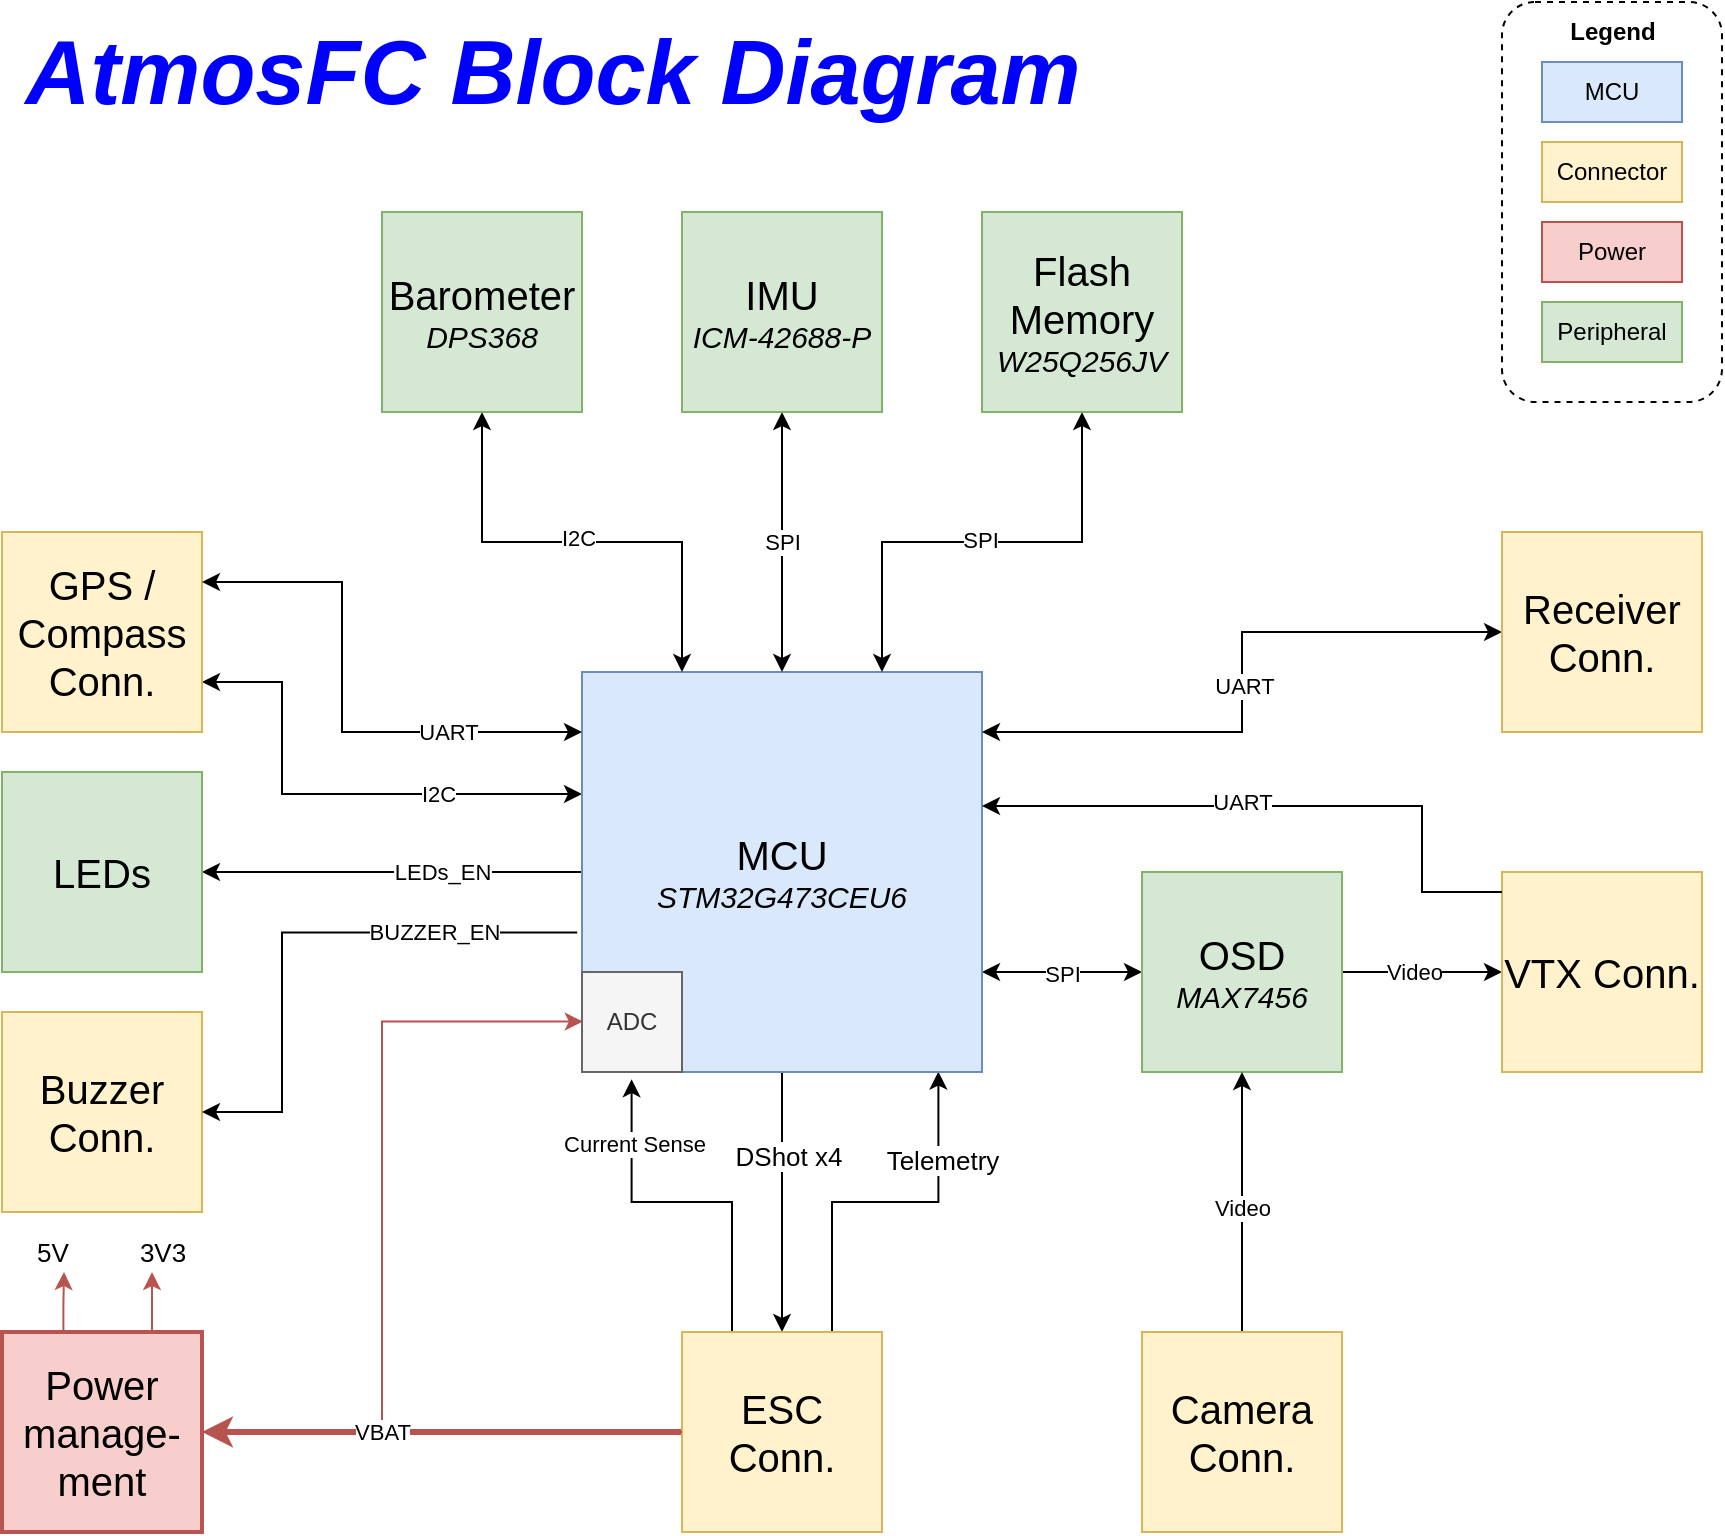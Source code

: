 <mxfile version="27.0.9" pages="2">
  <diagram name="System Architecture" id="T-4xvnE1F7jKyFxBwHRY">
    <mxGraphModel dx="1678" dy="999" grid="1" gridSize="10" guides="1" tooltips="1" connect="1" arrows="1" fold="1" page="1" pageScale="1" pageWidth="1169" pageHeight="827" math="0" shadow="0">
      <root>
        <mxCell id="0" />
        <mxCell id="1" parent="0" />
        <mxCell id="WBz08kgU_v6Riz8oa2ro-12" style="edgeStyle=orthogonalEdgeStyle;rounded=0;orthogonalLoop=1;jettySize=auto;html=1;exitX=0.5;exitY=1;exitDx=0;exitDy=0;strokeWidth=1;" parent="1" source="Flk1iuky6v-J9E6EH2QQ-2" target="LLrbm4X0Tq0A6eTQm_mo-2" edge="1">
          <mxGeometry relative="1" as="geometry" />
        </mxCell>
        <mxCell id="WBz08kgU_v6Riz8oa2ro-16" value="&lt;font style=&quot;font-size: 13px;&quot;&gt;DShot x4&lt;/font&gt;" style="edgeLabel;html=1;align=center;verticalAlign=middle;resizable=0;points=[];" parent="WBz08kgU_v6Riz8oa2ro-12" vertex="1" connectable="0">
          <mxGeometry x="-0.365" y="3" relative="1" as="geometry">
            <mxPoint as="offset" />
          </mxGeometry>
        </mxCell>
        <mxCell id="WBz08kgU_v6Riz8oa2ro-13" style="edgeStyle=orthogonalEdgeStyle;rounded=0;orthogonalLoop=1;jettySize=auto;html=1;exitX=0.891;exitY=0.999;exitDx=0;exitDy=0;entryX=0.75;entryY=0;entryDx=0;entryDy=0;exitPerimeter=0;startArrow=classic;startFill=1;endArrow=none;" parent="1" source="Flk1iuky6v-J9E6EH2QQ-2" target="LLrbm4X0Tq0A6eTQm_mo-2" edge="1">
          <mxGeometry relative="1" as="geometry" />
        </mxCell>
        <mxCell id="WBz08kgU_v6Riz8oa2ro-15" value="&lt;font style=&quot;font-size: 13px;&quot;&gt;Telemetry&lt;/font&gt;" style="edgeLabel;html=1;align=center;verticalAlign=middle;resizable=0;points=[];" parent="WBz08kgU_v6Riz8oa2ro-13" vertex="1" connectable="0">
          <mxGeometry x="-0.519" y="2" relative="1" as="geometry">
            <mxPoint as="offset" />
          </mxGeometry>
        </mxCell>
        <mxCell id="IaH7e4yAmuqDfIk1Kf4B-8" style="edgeStyle=orthogonalEdgeStyle;rounded=0;orthogonalLoop=1;jettySize=auto;html=1;exitX=1;exitY=0.75;exitDx=0;exitDy=0;entryX=0;entryY=0.5;entryDx=0;entryDy=0;startArrow=classic;startFill=1;" parent="1" source="Flk1iuky6v-J9E6EH2QQ-2" target="Flk1iuky6v-J9E6EH2QQ-6" edge="1">
          <mxGeometry relative="1" as="geometry" />
        </mxCell>
        <mxCell id="IaH7e4yAmuqDfIk1Kf4B-9" value="SPI" style="edgeLabel;html=1;align=center;verticalAlign=middle;resizable=0;points=[];" parent="IaH7e4yAmuqDfIk1Kf4B-8" vertex="1" connectable="0">
          <mxGeometry x="0.005" y="-1" relative="1" as="geometry">
            <mxPoint as="offset" />
          </mxGeometry>
        </mxCell>
        <mxCell id="IaH7e4yAmuqDfIk1Kf4B-19" style="edgeStyle=orthogonalEdgeStyle;rounded=0;orthogonalLoop=1;jettySize=auto;html=1;startArrow=classic;startFill=1;entryX=1;entryY=0.75;entryDx=0;entryDy=0;" parent="1" target="LLrbm4X0Tq0A6eTQm_mo-4" edge="1">
          <mxGeometry relative="1" as="geometry">
            <mxPoint x="510" y="421" as="sourcePoint" />
            <mxPoint x="320" y="430" as="targetPoint" />
            <Array as="points">
              <mxPoint x="510" y="421" />
              <mxPoint x="500" y="421" />
              <mxPoint x="360" y="420" />
              <mxPoint x="360" y="365" />
            </Array>
          </mxGeometry>
        </mxCell>
        <mxCell id="IaH7e4yAmuqDfIk1Kf4B-20" value="I2C" style="edgeLabel;html=1;align=center;verticalAlign=middle;resizable=0;points=[];" parent="IaH7e4yAmuqDfIk1Kf4B-19" vertex="1" connectable="0">
          <mxGeometry x="-0.01" relative="1" as="geometry">
            <mxPoint x="50" as="offset" />
          </mxGeometry>
        </mxCell>
        <mxCell id="psn1rOc2mNT7BeGBJEK_-5" style="edgeStyle=orthogonalEdgeStyle;rounded=0;orthogonalLoop=1;jettySize=auto;html=1;exitX=0;exitY=0.5;exitDx=0;exitDy=0;entryX=1;entryY=0.5;entryDx=0;entryDy=0;" parent="1" source="Flk1iuky6v-J9E6EH2QQ-2" target="psn1rOc2mNT7BeGBJEK_-4" edge="1">
          <mxGeometry relative="1" as="geometry" />
        </mxCell>
        <mxCell id="psn1rOc2mNT7BeGBJEK_-7" value="LEDs_EN" style="edgeLabel;html=1;align=center;verticalAlign=middle;resizable=0;points=[];" parent="psn1rOc2mNT7BeGBJEK_-5" vertex="1" connectable="0">
          <mxGeometry x="-0.261" y="2" relative="1" as="geometry">
            <mxPoint y="-2" as="offset" />
          </mxGeometry>
        </mxCell>
        <mxCell id="Flk1iuky6v-J9E6EH2QQ-2" value="&lt;font style=&quot;&quot;&gt;&lt;span style=&quot;font-size: 20px;&quot;&gt;MCU&lt;/span&gt;&lt;br&gt;&lt;font style=&quot;font-size: 15px;&quot;&gt;&lt;i&gt;STM32G473CEU6&lt;/i&gt;&lt;/font&gt;&lt;br&gt;&lt;/font&gt;" style="whiteSpace=wrap;html=1;aspect=fixed;fillColor=#DAE8FC;strokeColor=#6c8ebf;" parent="1" vertex="1">
          <mxGeometry x="510" y="360" width="200" height="200" as="geometry" />
        </mxCell>
        <mxCell id="IaH7e4yAmuqDfIk1Kf4B-1" style="edgeStyle=orthogonalEdgeStyle;rounded=0;orthogonalLoop=1;jettySize=auto;html=1;exitX=0.5;exitY=1;exitDx=0;exitDy=0;entryX=0.25;entryY=0;entryDx=0;entryDy=0;startArrow=classic;startFill=1;" parent="1" source="Flk1iuky6v-J9E6EH2QQ-3" target="Flk1iuky6v-J9E6EH2QQ-2" edge="1">
          <mxGeometry relative="1" as="geometry" />
        </mxCell>
        <mxCell id="IaH7e4yAmuqDfIk1Kf4B-4" value="I2C" style="edgeLabel;html=1;align=center;verticalAlign=middle;resizable=0;points=[];" parent="IaH7e4yAmuqDfIk1Kf4B-1" vertex="1" connectable="0">
          <mxGeometry x="-0.02" y="2" relative="1" as="geometry">
            <mxPoint as="offset" />
          </mxGeometry>
        </mxCell>
        <mxCell id="Flk1iuky6v-J9E6EH2QQ-3" value="&lt;font style=&quot;&quot;&gt;&lt;span style=&quot;font-size: 20px;&quot;&gt;Barometer&lt;/span&gt;&lt;br&gt;&lt;font style=&quot;font-size: 15px;&quot;&gt;&lt;i&gt;DPS368&lt;/i&gt;&lt;/font&gt;&lt;br&gt;&lt;/font&gt;" style="whiteSpace=wrap;html=1;aspect=fixed;fillColor=#D5E8D4;strokeColor=#82b366;" parent="1" vertex="1">
          <mxGeometry x="410" y="130" width="100" height="100" as="geometry" />
        </mxCell>
        <mxCell id="IaH7e4yAmuqDfIk1Kf4B-2" style="edgeStyle=orthogonalEdgeStyle;rounded=0;orthogonalLoop=1;jettySize=auto;html=1;exitX=0.5;exitY=1;exitDx=0;exitDy=0;startArrow=classic;startFill=1;" parent="1" source="Flk1iuky6v-J9E6EH2QQ-4" target="Flk1iuky6v-J9E6EH2QQ-2" edge="1">
          <mxGeometry relative="1" as="geometry" />
        </mxCell>
        <mxCell id="IaH7e4yAmuqDfIk1Kf4B-5" value="SPI" style="edgeLabel;html=1;align=center;verticalAlign=middle;resizable=0;points=[];" parent="IaH7e4yAmuqDfIk1Kf4B-2" vertex="1" connectable="0">
          <mxGeometry x="-0.008" relative="1" as="geometry">
            <mxPoint as="offset" />
          </mxGeometry>
        </mxCell>
        <mxCell id="Flk1iuky6v-J9E6EH2QQ-4" value="&lt;span style=&quot;font-size: 20px;&quot;&gt;IMU&lt;/span&gt;&lt;br&gt;&lt;span style=&quot;font-size: 15px;&quot;&gt;&lt;i&gt;ICM-42688-P&lt;/i&gt;&lt;/span&gt;" style="whiteSpace=wrap;html=1;aspect=fixed;fillColor=#d5e8d4;strokeColor=#82b366;" parent="1" vertex="1">
          <mxGeometry x="560" y="130" width="100" height="100" as="geometry" />
        </mxCell>
        <mxCell id="IaH7e4yAmuqDfIk1Kf4B-3" style="edgeStyle=orthogonalEdgeStyle;rounded=0;orthogonalLoop=1;jettySize=auto;html=1;exitX=0.5;exitY=1;exitDx=0;exitDy=0;entryX=0.75;entryY=0;entryDx=0;entryDy=0;startArrow=classic;startFill=1;" parent="1" source="Flk1iuky6v-J9E6EH2QQ-5" target="Flk1iuky6v-J9E6EH2QQ-2" edge="1">
          <mxGeometry relative="1" as="geometry" />
        </mxCell>
        <mxCell id="IaH7e4yAmuqDfIk1Kf4B-6" value="SPI" style="edgeLabel;html=1;align=center;verticalAlign=middle;resizable=0;points=[];" parent="IaH7e4yAmuqDfIk1Kf4B-3" vertex="1" connectable="0">
          <mxGeometry x="0.011" y="-1" relative="1" as="geometry">
            <mxPoint as="offset" />
          </mxGeometry>
        </mxCell>
        <mxCell id="Flk1iuky6v-J9E6EH2QQ-5" value="&lt;span style=&quot;font-size: 20px;&quot;&gt;Flash Memory&lt;/span&gt;&lt;br&gt;&lt;font style=&quot;font-size: 15px;&quot;&gt;&lt;i&gt;W25Q256JV&lt;/i&gt;&lt;/font&gt;" style="whiteSpace=wrap;html=1;aspect=fixed;fillColor=#d5e8d4;strokeColor=#82b366;" parent="1" vertex="1">
          <mxGeometry x="710" y="130" width="100" height="100" as="geometry" />
        </mxCell>
        <mxCell id="IaH7e4yAmuqDfIk1Kf4B-14" style="edgeStyle=orthogonalEdgeStyle;rounded=0;orthogonalLoop=1;jettySize=auto;html=1;exitX=1;exitY=0.5;exitDx=0;exitDy=0;" parent="1" source="Flk1iuky6v-J9E6EH2QQ-6" target="LLrbm4X0Tq0A6eTQm_mo-5" edge="1">
          <mxGeometry relative="1" as="geometry" />
        </mxCell>
        <mxCell id="IaH7e4yAmuqDfIk1Kf4B-15" value="Video" style="edgeLabel;html=1;align=center;verticalAlign=middle;resizable=0;points=[];" parent="IaH7e4yAmuqDfIk1Kf4B-14" vertex="1" connectable="0">
          <mxGeometry x="-0.095" relative="1" as="geometry">
            <mxPoint as="offset" />
          </mxGeometry>
        </mxCell>
        <mxCell id="Flk1iuky6v-J9E6EH2QQ-6" value="&lt;span style=&quot;font-size: 20px;&quot;&gt;OSD&lt;/span&gt;&lt;br&gt;&lt;font style=&quot;font-size: 15px;&quot;&gt;&lt;i&gt;MAX7456&lt;/i&gt;&lt;/font&gt;" style="whiteSpace=wrap;html=1;aspect=fixed;fillColor=#d5e8d4;strokeColor=#82b366;" parent="1" vertex="1">
          <mxGeometry x="790" y="460" width="100" height="100" as="geometry" />
        </mxCell>
        <mxCell id="yS9vXPnSlOo-kwUkTIh5-1" value="&lt;font color=&quot;#0000ff&quot;&gt;&lt;span style=&quot;font-size: 45px;&quot;&gt;&lt;b&gt;&lt;i&gt;AtmosFC Block Diagram&lt;/i&gt;&lt;/b&gt;&lt;/span&gt;&lt;/font&gt;" style="text;html=1;align=center;verticalAlign=middle;resizable=0;points=[];autosize=1;strokeColor=none;fillColor=none;fontSize=12;fontFamily=Helvetica;fontColor=default;" parent="1" vertex="1">
          <mxGeometry x="220" y="25" width="550" height="70" as="geometry" />
        </mxCell>
        <mxCell id="IaH7e4yAmuqDfIk1Kf4B-10" style="edgeStyle=orthogonalEdgeStyle;rounded=0;orthogonalLoop=1;jettySize=auto;html=1;exitX=0.5;exitY=0;exitDx=0;exitDy=0;entryX=0.5;entryY=1;entryDx=0;entryDy=0;" parent="1" source="LLrbm4X0Tq0A6eTQm_mo-1" target="Flk1iuky6v-J9E6EH2QQ-6" edge="1">
          <mxGeometry relative="1" as="geometry" />
        </mxCell>
        <mxCell id="IaH7e4yAmuqDfIk1Kf4B-11" value="Video" style="edgeLabel;html=1;align=center;verticalAlign=middle;resizable=0;points=[];" parent="IaH7e4yAmuqDfIk1Kf4B-10" vertex="1" connectable="0">
          <mxGeometry x="-0.043" relative="1" as="geometry">
            <mxPoint as="offset" />
          </mxGeometry>
        </mxCell>
        <mxCell id="LLrbm4X0Tq0A6eTQm_mo-1" value="&lt;font style=&quot;font-size: 20px;&quot;&gt;Camera Conn.&lt;/font&gt;" style="rounded=0;whiteSpace=wrap;html=1;fillColor=#fff2cc;strokeColor=#d6b656;" parent="1" vertex="1">
          <mxGeometry x="790" y="690" width="100" height="100" as="geometry" />
        </mxCell>
        <mxCell id="WBz08kgU_v6Riz8oa2ro-2" style="edgeStyle=orthogonalEdgeStyle;rounded=0;orthogonalLoop=1;jettySize=auto;html=1;exitX=0;exitY=0.5;exitDx=0;exitDy=0;entryX=1;entryY=0.5;entryDx=0;entryDy=0;strokeWidth=3;fillColor=#f8cecc;strokeColor=#B85450;" parent="1" source="LLrbm4X0Tq0A6eTQm_mo-2" target="IOapHbo0d77XYU_RAPyO-1" edge="1">
          <mxGeometry relative="1" as="geometry" />
        </mxCell>
        <mxCell id="WBz08kgU_v6Riz8oa2ro-14" style="edgeStyle=orthogonalEdgeStyle;rounded=0;orthogonalLoop=1;jettySize=auto;html=1;exitX=0.25;exitY=0;exitDx=0;exitDy=0;entryX=0.124;entryY=1.018;entryDx=0;entryDy=0;entryPerimeter=0;" parent="1" source="LLrbm4X0Tq0A6eTQm_mo-2" target="Flk1iuky6v-J9E6EH2QQ-2" edge="1">
          <mxGeometry relative="1" as="geometry" />
        </mxCell>
        <mxCell id="WBz08kgU_v6Riz8oa2ro-18" value="Current Sense" style="edgeLabel;html=1;align=center;verticalAlign=middle;resizable=0;points=[];" parent="WBz08kgU_v6Riz8oa2ro-14" vertex="1" connectable="0">
          <mxGeometry x="0.637" y="-1" relative="1" as="geometry">
            <mxPoint as="offset" />
          </mxGeometry>
        </mxCell>
        <mxCell id="LLrbm4X0Tq0A6eTQm_mo-2" value="&lt;font style=&quot;font-size: 20px;&quot;&gt;ESC Conn.&lt;/font&gt;" style="rounded=0;whiteSpace=wrap;html=1;fillColor=#fff2cc;strokeColor=#d6b656;" parent="1" vertex="1">
          <mxGeometry x="560" y="690" width="100" height="100" as="geometry" />
        </mxCell>
        <mxCell id="IaH7e4yAmuqDfIk1Kf4B-7" style="edgeStyle=orthogonalEdgeStyle;rounded=0;orthogonalLoop=1;jettySize=auto;html=1;exitX=0;exitY=0.5;exitDx=0;exitDy=0;startArrow=classic;startFill=1;" parent="1" source="LLrbm4X0Tq0A6eTQm_mo-3" edge="1">
          <mxGeometry relative="1" as="geometry">
            <Array as="points">
              <mxPoint x="840" y="340" />
              <mxPoint x="840" y="390" />
            </Array>
            <mxPoint x="710" y="390" as="targetPoint" />
          </mxGeometry>
        </mxCell>
        <mxCell id="IaH7e4yAmuqDfIk1Kf4B-16" value="UART" style="edgeLabel;html=1;align=center;verticalAlign=middle;resizable=0;points=[];" parent="IaH7e4yAmuqDfIk1Kf4B-7" vertex="1" connectable="0">
          <mxGeometry x="0.009" y="1" relative="1" as="geometry">
            <mxPoint as="offset" />
          </mxGeometry>
        </mxCell>
        <mxCell id="LLrbm4X0Tq0A6eTQm_mo-3" value="&lt;span style=&quot;font-size: 20px;&quot;&gt;Receiver Conn.&lt;/span&gt;" style="rounded=0;whiteSpace=wrap;html=1;fillColor=#fff2cc;strokeColor=#d6b656;" parent="1" vertex="1">
          <mxGeometry x="970" y="290" width="100" height="100" as="geometry" />
        </mxCell>
        <mxCell id="LLrbm4X0Tq0A6eTQm_mo-4" value="&lt;span style=&quot;font-size: 20px;&quot;&gt;GPS / Compass Conn.&lt;/span&gt;" style="rounded=0;whiteSpace=wrap;html=1;fillColor=#FFF2CC;strokeColor=#d6b656;" parent="1" vertex="1">
          <mxGeometry x="220" y="290" width="100" height="100" as="geometry" />
        </mxCell>
        <mxCell id="LLrbm4X0Tq0A6eTQm_mo-5" value="&lt;font style=&quot;font-size: 20px;&quot;&gt;VTX Conn.&lt;/font&gt;" style="rounded=0;whiteSpace=wrap;html=1;fillColor=#fff2cc;strokeColor=#d6b656;" parent="1" vertex="1">
          <mxGeometry x="970" y="460" width="100" height="100" as="geometry" />
        </mxCell>
        <mxCell id="WBz08kgU_v6Riz8oa2ro-4" style="edgeStyle=orthogonalEdgeStyle;rounded=0;orthogonalLoop=1;jettySize=auto;html=1;exitX=0.307;exitY=-0.003;exitDx=0;exitDy=0;exitPerimeter=0;fillColor=#f8cecc;strokeColor=#b85450;" parent="1" source="IOapHbo0d77XYU_RAPyO-1" edge="1">
          <mxGeometry relative="1" as="geometry">
            <mxPoint x="251" y="660" as="targetPoint" />
            <mxPoint x="250" y="700" as="sourcePoint" />
            <Array as="points">
              <mxPoint x="251" y="676" />
            </Array>
          </mxGeometry>
        </mxCell>
        <mxCell id="WBz08kgU_v6Riz8oa2ro-5" value="&lt;font style=&quot;font-size: 13px;&quot;&gt;5V&lt;/font&gt;" style="edgeLabel;html=1;align=center;verticalAlign=middle;resizable=0;points=[];" parent="WBz08kgU_v6Riz8oa2ro-4" vertex="1" connectable="0">
          <mxGeometry x="1" relative="1" as="geometry">
            <mxPoint x="-6" y="-10" as="offset" />
          </mxGeometry>
        </mxCell>
        <mxCell id="WBz08kgU_v6Riz8oa2ro-8" style="edgeStyle=orthogonalEdgeStyle;rounded=0;orthogonalLoop=1;jettySize=auto;html=1;exitX=0.75;exitY=0;exitDx=0;exitDy=0;fillColor=#f8cecc;strokeColor=#b85450;" parent="1" source="IOapHbo0d77XYU_RAPyO-1" edge="1">
          <mxGeometry relative="1" as="geometry">
            <mxPoint x="295" y="660" as="targetPoint" />
            <mxPoint x="290" y="780" as="sourcePoint" />
          </mxGeometry>
        </mxCell>
        <mxCell id="WBz08kgU_v6Riz8oa2ro-9" value="&lt;font style=&quot;font-size: 13px;&quot;&gt;3V3&lt;/font&gt;" style="edgeLabel;html=1;align=center;verticalAlign=middle;resizable=0;points=[];" parent="WBz08kgU_v6Riz8oa2ro-8" vertex="1" connectable="0">
          <mxGeometry x="1" y="2" relative="1" as="geometry">
            <mxPoint x="7" y="-10" as="offset" />
          </mxGeometry>
        </mxCell>
        <mxCell id="IOapHbo0d77XYU_RAPyO-1" value="&lt;span style=&quot;font-size: 20px;&quot;&gt;Power manage-&lt;br&gt;ment&lt;/span&gt;" style="whiteSpace=wrap;html=1;aspect=fixed;fillColor=#F8CECC;strokeColor=#b85450;strokeWidth=2;" parent="1" vertex="1">
          <mxGeometry x="220" y="690" width="100" height="100" as="geometry" />
        </mxCell>
        <mxCell id="WBz08kgU_v6Riz8oa2ro-22" style="edgeStyle=orthogonalEdgeStyle;rounded=0;orthogonalLoop=1;jettySize=auto;html=1;exitX=0;exitY=0.5;exitDx=0;exitDy=0;entryX=0.002;entryY=0.874;entryDx=0;entryDy=0;entryPerimeter=0;fillColor=#f8cecc;strokeColor=#b85450;" parent="1" source="LLrbm4X0Tq0A6eTQm_mo-2" target="Flk1iuky6v-J9E6EH2QQ-2" edge="1">
          <mxGeometry relative="1" as="geometry">
            <Array as="points">
              <mxPoint x="410" y="740" />
              <mxPoint x="410" y="535" />
            </Array>
          </mxGeometry>
        </mxCell>
        <mxCell id="WBz08kgU_v6Riz8oa2ro-23" value="VBAT" style="edgeLabel;html=1;align=center;verticalAlign=middle;resizable=0;points=[];" parent="WBz08kgU_v6Riz8oa2ro-22" vertex="1" connectable="0">
          <mxGeometry x="-0.339" relative="1" as="geometry">
            <mxPoint as="offset" />
          </mxGeometry>
        </mxCell>
        <mxCell id="WBz08kgU_v6Riz8oa2ro-24" value="ADC" style="rounded=0;whiteSpace=wrap;html=1;fillColor=#f5f5f5;strokeColor=#666666;fontColor=#333333;" parent="1" vertex="1">
          <mxGeometry x="510" y="510" width="50" height="50" as="geometry" />
        </mxCell>
        <mxCell id="IaH7e4yAmuqDfIk1Kf4B-12" style="edgeStyle=orthogonalEdgeStyle;rounded=0;orthogonalLoop=1;jettySize=auto;html=1;exitX=0;exitY=0.25;exitDx=0;exitDy=0;" parent="1" edge="1">
          <mxGeometry relative="1" as="geometry">
            <mxPoint x="710" y="427" as="targetPoint" />
            <Array as="points">
              <mxPoint x="930" y="470" />
              <mxPoint x="930" y="427" />
            </Array>
            <mxPoint x="970" y="470" as="sourcePoint" />
          </mxGeometry>
        </mxCell>
        <mxCell id="IaH7e4yAmuqDfIk1Kf4B-13" value="UART" style="edgeLabel;html=1;align=center;verticalAlign=middle;resizable=0;points=[];" parent="IaH7e4yAmuqDfIk1Kf4B-12" vertex="1" connectable="0">
          <mxGeometry x="0.228" relative="1" as="geometry">
            <mxPoint x="13" y="-2" as="offset" />
          </mxGeometry>
        </mxCell>
        <mxCell id="psn1rOc2mNT7BeGBJEK_-1" style="edgeStyle=orthogonalEdgeStyle;rounded=0;orthogonalLoop=1;jettySize=auto;html=1;startArrow=classic;startFill=1;exitX=1;exitY=0.25;exitDx=0;exitDy=0;" parent="1" source="LLrbm4X0Tq0A6eTQm_mo-4" edge="1">
          <mxGeometry relative="1" as="geometry">
            <mxPoint x="320" y="410" as="sourcePoint" />
            <mxPoint x="510" y="390" as="targetPoint" />
            <Array as="points">
              <mxPoint x="390" y="315" />
              <mxPoint x="390" y="390" />
            </Array>
          </mxGeometry>
        </mxCell>
        <mxCell id="psn1rOc2mNT7BeGBJEK_-6" value="UART" style="edgeLabel;html=1;align=center;verticalAlign=middle;resizable=0;points=[];" parent="psn1rOc2mNT7BeGBJEK_-1" vertex="1" connectable="0">
          <mxGeometry x="0.491" relative="1" as="geometry">
            <mxPoint as="offset" />
          </mxGeometry>
        </mxCell>
        <mxCell id="psn1rOc2mNT7BeGBJEK_-4" value="&lt;div&gt;&lt;span style=&quot;font-size: 20px; background-color: transparent; color: light-dark(rgb(0, 0, 0), rgb(255, 255, 255));&quot;&gt;LEDs&lt;/span&gt;&lt;/div&gt;" style="rounded=0;whiteSpace=wrap;html=1;fillColor=#d5e8d4;strokeColor=#82b366;" parent="1" vertex="1">
          <mxGeometry x="220" y="410" width="100" height="100" as="geometry" />
        </mxCell>
        <mxCell id="psn1rOc2mNT7BeGBJEK_-8" value="&lt;span style=&quot;font-size: 20px;&quot;&gt;Buzzer Conn.&lt;/span&gt;" style="rounded=0;whiteSpace=wrap;html=1;fillColor=#fff2cc;strokeColor=#d6b656;" parent="1" vertex="1">
          <mxGeometry x="220" y="530" width="100" height="100" as="geometry" />
        </mxCell>
        <mxCell id="psn1rOc2mNT7BeGBJEK_-9" style="edgeStyle=orthogonalEdgeStyle;rounded=0;orthogonalLoop=1;jettySize=auto;html=1;exitX=1;exitY=0.5;exitDx=0;exitDy=0;entryX=-0.012;entryY=0.651;entryDx=0;entryDy=0;entryPerimeter=0;endArrow=none;startFill=1;startArrow=classic;" parent="1" source="psn1rOc2mNT7BeGBJEK_-8" target="Flk1iuky6v-J9E6EH2QQ-2" edge="1">
          <mxGeometry relative="1" as="geometry">
            <mxPoint x="500" y="490" as="targetPoint" />
            <Array as="points">
              <mxPoint x="360" y="580" />
              <mxPoint x="360" y="490" />
            </Array>
          </mxGeometry>
        </mxCell>
        <mxCell id="psn1rOc2mNT7BeGBJEK_-10" value="BUZZER_EN" style="edgeLabel;html=1;align=center;verticalAlign=middle;resizable=0;points=[];" parent="psn1rOc2mNT7BeGBJEK_-9" vertex="1" connectable="0">
          <mxGeometry x="0.484" relative="1" as="geometry">
            <mxPoint as="offset" />
          </mxGeometry>
        </mxCell>
        <mxCell id="psn1rOc2mNT7BeGBJEK_-15" value="Connector" style="rounded=0;whiteSpace=wrap;html=1;fillColor=#fff2cc;strokeColor=#d6b656;" parent="1" vertex="1">
          <mxGeometry x="990" y="95" width="70" height="30" as="geometry" />
        </mxCell>
        <mxCell id="psn1rOc2mNT7BeGBJEK_-16" value="MCU" style="rounded=0;whiteSpace=wrap;html=1;fillColor=#dae8fc;strokeColor=#6c8ebf;" parent="1" vertex="1">
          <mxGeometry x="990" y="55" width="70" height="30" as="geometry" />
        </mxCell>
        <mxCell id="psn1rOc2mNT7BeGBJEK_-17" value="Power" style="rounded=0;whiteSpace=wrap;html=1;fillColor=#f8cecc;strokeColor=#b85450;" parent="1" vertex="1">
          <mxGeometry x="990" y="135" width="70" height="30" as="geometry" />
        </mxCell>
        <mxCell id="psn1rOc2mNT7BeGBJEK_-18" value="Peripheral" style="rounded=0;whiteSpace=wrap;html=1;fillColor=#d5e8d4;strokeColor=#82b366;" parent="1" vertex="1">
          <mxGeometry x="990" y="175" width="70" height="30" as="geometry" />
        </mxCell>
        <mxCell id="psn1rOc2mNT7BeGBJEK_-19" value="Legend" style="text;html=1;align=center;verticalAlign=middle;resizable=0;points=[];autosize=1;strokeColor=none;fillColor=none;fontStyle=1" parent="1" vertex="1">
          <mxGeometry x="995" y="25" width="60" height="30" as="geometry" />
        </mxCell>
        <mxCell id="psn1rOc2mNT7BeGBJEK_-20" value="" style="rounded=1;whiteSpace=wrap;html=1;fillColor=none;dashed=1;" parent="1" vertex="1">
          <mxGeometry x="970" y="25" width="110" height="200" as="geometry" />
        </mxCell>
      </root>
    </mxGraphModel>
  </diagram>
  <diagram id="JUMKgHBG7m0dlezyIQu5" name="Power Management">
    <mxGraphModel dx="1434" dy="844" grid="1" gridSize="10" guides="1" tooltips="1" connect="1" arrows="1" fold="1" page="1" pageScale="1" pageWidth="1169" pageHeight="827" math="0" shadow="0">
      <root>
        <mxCell id="0" />
        <mxCell id="1" parent="0" />
        <mxCell id="nvcW3pFvRLP5BbKze_zy-1" style="edgeStyle=orthogonalEdgeStyle;shape=connector;rounded=0;orthogonalLoop=1;jettySize=auto;html=1;exitX=0;exitY=0.5;exitDx=0;exitDy=0;labelBackgroundColor=default;strokeColor=#D6B656;strokeWidth=2;align=center;verticalAlign=middle;fontFamily=Helvetica;fontSize=12;fontColor=default;endArrow=none;endFill=0;fillColor=#ffe6cc;startArrow=classic;startFill=1;" parent="1" source="nvcW3pFvRLP5BbKze_zy-4" edge="1">
          <mxGeometry relative="1" as="geometry">
            <mxPoint x="196" y="355" as="targetPoint" />
          </mxGeometry>
        </mxCell>
        <mxCell id="nvcW3pFvRLP5BbKze_zy-2" value="VBAT&amp;nbsp;" style="edgeLabel;html=1;align=center;verticalAlign=middle;resizable=0;points=[];fontSize=12;fontFamily=Helvetica;fontColor=default;" parent="nvcW3pFvRLP5BbKze_zy-1" vertex="1" connectable="0">
          <mxGeometry x="1" y="-5" relative="1" as="geometry">
            <mxPoint x="-20" y="5" as="offset" />
          </mxGeometry>
        </mxCell>
        <mxCell id="zmFfNmm0Jbaptz-_2qEx-4" style="edgeStyle=orthogonalEdgeStyle;rounded=0;orthogonalLoop=1;jettySize=auto;html=1;exitX=1;exitY=0.5;exitDx=0;exitDy=0;entryX=0;entryY=0.5;entryDx=0;entryDy=0;fillColor=#fff2cc;strokeColor=#d6b656;strokeWidth=2;" parent="1" source="nvcW3pFvRLP5BbKze_zy-4" target="faj6tQVSSwSCyl4IPjHh-1" edge="1">
          <mxGeometry relative="1" as="geometry" />
        </mxCell>
        <mxCell id="zmFfNmm0Jbaptz-_2qEx-5" style="edgeStyle=orthogonalEdgeStyle;rounded=0;orthogonalLoop=1;jettySize=auto;html=1;exitX=1;exitY=0.5;exitDx=0;exitDy=0;entryX=0;entryY=0.5;entryDx=0;entryDy=0;fillColor=#fff2cc;strokeColor=#d6b656;strokeWidth=2;" parent="1" source="nvcW3pFvRLP5BbKze_zy-4" target="nvcW3pFvRLP5BbKze_zy-21" edge="1">
          <mxGeometry relative="1" as="geometry">
            <Array as="points">
              <mxPoint x="396" y="355" />
              <mxPoint x="396" y="210" />
            </Array>
          </mxGeometry>
        </mxCell>
        <mxCell id="nvcW3pFvRLP5BbKze_zy-4" value="&lt;font style=&quot;font-size: 20px;&quot;&gt;5V DC/DC&lt;br&gt;&lt;/font&gt;&lt;i&gt;MAX25232&lt;/i&gt;" style="whiteSpace=wrap;html=1;aspect=fixed;fillColor=#ffe6cc;strokeColor=#d79b00;strokeWidth=2;" parent="1" vertex="1">
          <mxGeometry x="236" y="305" width="100" height="100" as="geometry" />
        </mxCell>
        <mxCell id="PysFBcfPGuuBgqJwLegd-14" style="edgeStyle=orthogonalEdgeStyle;shape=connector;rounded=0;orthogonalLoop=1;jettySize=auto;html=1;exitX=1;exitY=0.5;exitDx=0;exitDy=0;entryX=0;entryY=0.5;entryDx=0;entryDy=0;labelBackgroundColor=default;strokeColor=#d6b656;strokeWidth=2;align=center;verticalAlign=middle;fontFamily=Helvetica;fontSize=12;fontColor=default;endArrow=classic;endFill=1;fillColor=#fff2cc;" parent="1" edge="1">
          <mxGeometry relative="1" as="geometry">
            <Array as="points">
              <mxPoint x="706" y="622" />
              <mxPoint x="706" y="490" />
            </Array>
            <mxPoint x="656" y="622" as="sourcePoint" />
            <mxPoint x="876" y="490" as="targetPoint" />
          </mxGeometry>
        </mxCell>
        <mxCell id="zmFfNmm0Jbaptz-_2qEx-2" style="edgeStyle=orthogonalEdgeStyle;rounded=0;orthogonalLoop=1;jettySize=auto;html=1;exitX=1;exitY=0.5;exitDx=0;exitDy=0;entryX=0;entryY=0.5;entryDx=0;entryDy=0;fillColor=#fff2cc;strokeColor=#d6b656;strokeWidth=2;" parent="1" source="nvcW3pFvRLP5BbKze_zy-8" edge="1">
          <mxGeometry relative="1" as="geometry">
            <mxPoint x="881" y="747.0" as="targetPoint" />
            <Array as="points">
              <mxPoint x="706" y="622" />
              <mxPoint x="706" y="747" />
            </Array>
          </mxGeometry>
        </mxCell>
        <mxCell id="zmFfNmm0Jbaptz-_2qEx-7" value="3V3" style="edgeLabel;html=1;align=center;verticalAlign=middle;resizable=0;points=[];" parent="zmFfNmm0Jbaptz-_2qEx-2" vertex="1" connectable="0">
          <mxGeometry x="-0.859" y="-1" relative="1" as="geometry">
            <mxPoint as="offset" />
          </mxGeometry>
        </mxCell>
        <mxCell id="5LD-FtAemJe1Fh565YWJ-3" style="edgeStyle=orthogonalEdgeStyle;rounded=0;orthogonalLoop=1;jettySize=auto;html=1;exitX=1;exitY=0.5;exitDx=0;exitDy=0;entryX=0;entryY=0.5;entryDx=0;entryDy=0;strokeWidth=2;fillColor=#fff2cc;strokeColor=#d6b656;" edge="1" parent="1" source="nvcW3pFvRLP5BbKze_zy-8" target="nvcW3pFvRLP5BbKze_zy-19">
          <mxGeometry relative="1" as="geometry" />
        </mxCell>
        <mxCell id="nvcW3pFvRLP5BbKze_zy-8" value="&lt;font style=&quot;font-size: 20px;&quot;&gt;3V3 LDO&lt;br&gt;&lt;i style=&quot;background-color: initial; font-size: 12px;&quot;&gt;TPS785-Q1&lt;/i&gt;&lt;br&gt;&lt;/font&gt;" style="whiteSpace=wrap;html=1;aspect=fixed;fillColor=#ffe6cc;strokeColor=#d79b00;strokeWidth=2;" parent="1" vertex="1">
          <mxGeometry x="561" y="572" width="100" height="100" as="geometry" />
        </mxCell>
        <mxCell id="nvcW3pFvRLP5BbKze_zy-9" style="edgeStyle=orthogonalEdgeStyle;rounded=0;orthogonalLoop=1;jettySize=auto;html=1;exitX=1;exitY=0.5;exitDx=0;exitDy=0;exitPerimeter=0;fillColor=#fff2cc;strokeColor=#d6b656;endArrow=none;endFill=0;strokeWidth=2;" parent="1" source="nvcW3pFvRLP5BbKze_zy-10" edge="1">
          <mxGeometry relative="1" as="geometry">
            <mxPoint x="506" y="622" as="targetPoint" />
          </mxGeometry>
        </mxCell>
        <mxCell id="nvcW3pFvRLP5BbKze_zy-10" value="" style="pointerEvents=1;fillColor=#fff2cc;verticalLabelPosition=bottom;shadow=0;dashed=0;align=center;html=1;verticalAlign=top;shape=mxgraph.electrical.diodes.diode;strokeColor=#d6b656;strokeWidth=2;" parent="1" vertex="1">
          <mxGeometry x="426" y="582" width="60" height="30" as="geometry" />
        </mxCell>
        <mxCell id="nvcW3pFvRLP5BbKze_zy-11" style="edgeStyle=orthogonalEdgeStyle;rounded=0;orthogonalLoop=1;jettySize=auto;html=1;exitX=1;exitY=0.5;exitDx=0;exitDy=0;exitPerimeter=0;entryX=0;entryY=0.5;entryDx=0;entryDy=0;endArrow=classic;endFill=1;fillColor=#fff2cc;strokeColor=#d6b656;strokeWidth=2;" parent="1" source="nvcW3pFvRLP5BbKze_zy-14" target="nvcW3pFvRLP5BbKze_zy-8" edge="1">
          <mxGeometry relative="1" as="geometry">
            <Array as="points">
              <mxPoint x="506" y="652" />
              <mxPoint x="506" y="622" />
            </Array>
          </mxGeometry>
        </mxCell>
        <mxCell id="nvcW3pFvRLP5BbKze_zy-12" style="edgeStyle=orthogonalEdgeStyle;shape=connector;rounded=0;orthogonalLoop=1;jettySize=auto;html=1;exitX=0;exitY=0.5;exitDx=0;exitDy=0;exitPerimeter=0;labelBackgroundColor=default;strokeColor=#D6B656;align=center;verticalAlign=middle;fontFamily=Helvetica;fontSize=12;fontColor=default;endArrow=none;endFill=0;fillColor=#fff2cc;strokeWidth=2;" parent="1" source="nvcW3pFvRLP5BbKze_zy-14" edge="1">
          <mxGeometry relative="1" as="geometry">
            <mxPoint x="188" y="652" as="targetPoint" />
          </mxGeometry>
        </mxCell>
        <mxCell id="nvcW3pFvRLP5BbKze_zy-13" value="5V USB&amp;nbsp;" style="edgeLabel;html=1;align=center;verticalAlign=middle;resizable=0;points=[];fontSize=12;fontFamily=Helvetica;fontColor=default;" parent="nvcW3pFvRLP5BbKze_zy-12" vertex="1" connectable="0">
          <mxGeometry x="0.992" y="-1" relative="1" as="geometry">
            <mxPoint as="offset" />
          </mxGeometry>
        </mxCell>
        <mxCell id="nvcW3pFvRLP5BbKze_zy-14" value="" style="pointerEvents=1;fillColor=#fff2cc;verticalLabelPosition=bottom;shadow=0;dashed=0;align=center;html=1;verticalAlign=top;shape=mxgraph.electrical.diodes.diode;strokeColor=#d6b656;strokeWidth=2;" parent="1" vertex="1">
          <mxGeometry x="426" y="637" width="60" height="30" as="geometry" />
        </mxCell>
        <mxCell id="nvcW3pFvRLP5BbKze_zy-19" value="&lt;span style=&quot;font-size: 20px;&quot;&gt;IMU, Barometer&lt;/span&gt;" style="whiteSpace=wrap;html=1;aspect=fixed;fillColor=#d5e8d4;strokeColor=#82b366;" parent="1" vertex="1">
          <mxGeometry x="881" y="572" width="100" height="100" as="geometry" />
        </mxCell>
        <mxCell id="nvcW3pFvRLP5BbKze_zy-20" value="&lt;font style=&quot;&quot;&gt;&lt;span style=&quot;font-size: 20px;&quot;&gt;MCU&lt;/span&gt;&lt;br&gt;&lt;/font&gt;" style="whiteSpace=wrap;html=1;aspect=fixed;fillColor=#dae8fc;strokeColor=#6c8ebf;" parent="1" vertex="1">
          <mxGeometry x="881" y="440" width="100" height="100" as="geometry" />
        </mxCell>
        <mxCell id="nvcW3pFvRLP5BbKze_zy-21" value="&lt;span style=&quot;font-size: 20px;&quot;&gt;Camera, OSC,VTX&lt;/span&gt;" style="whiteSpace=wrap;html=1;aspect=fixed;fillColor=#f8cecc;strokeColor=#b85450;" parent="1" vertex="1">
          <mxGeometry x="881" y="160" width="100" height="100" as="geometry" />
        </mxCell>
        <mxCell id="nvcW3pFvRLP5BbKze_zy-22" value="&lt;b&gt;&lt;font size=&quot;1&quot; color=&quot;#0000ff&quot; style=&quot;&quot;&gt;&lt;i style=&quot;font-size: 45px;&quot;&gt;Power Management&lt;/i&gt;&lt;/font&gt;&lt;/b&gt;" style="text;html=1;align=center;verticalAlign=middle;resizable=0;points=[];autosize=1;strokeColor=none;fillColor=none;fontSize=12;fontFamily=Helvetica;fontColor=default;" parent="1" vertex="1">
          <mxGeometry x="10" y="20" width="450" height="70" as="geometry" />
        </mxCell>
        <mxCell id="faj6tQVSSwSCyl4IPjHh-1" value="&lt;span style=&quot;font-size: 20px;&quot;&gt;Receiver&lt;/span&gt;" style="whiteSpace=wrap;html=1;aspect=fixed;fillColor=#f8cecc;strokeColor=#b85450;" parent="1" vertex="1">
          <mxGeometry x="881" y="305" width="100" height="100" as="geometry" />
        </mxCell>
        <mxCell id="HrMxi9HjWnF_AvyUDBkG-1" value="&lt;span style=&quot;font-size: 20px;&quot;&gt;Flash Memory&lt;/span&gt;" style="whiteSpace=wrap;html=1;aspect=fixed;fillColor=#d5e8d4;strokeColor=#82b366;" parent="1" vertex="1">
          <mxGeometry x="881" y="700" width="100" height="100" as="geometry" />
        </mxCell>
        <mxCell id="zmFfNmm0Jbaptz-_2qEx-3" style="edgeStyle=orthogonalEdgeStyle;rounded=0;orthogonalLoop=1;jettySize=auto;html=1;exitX=1;exitY=0.5;exitDx=0;exitDy=0;entryX=0;entryY=0.5;entryDx=0;entryDy=0;entryPerimeter=0;strokeWidth=2;fillColor=#fff2cc;strokeColor=#d6b656;endArrow=none;endFill=0;" parent="1" source="nvcW3pFvRLP5BbKze_zy-4" target="nvcW3pFvRLP5BbKze_zy-10" edge="1">
          <mxGeometry relative="1" as="geometry">
            <Array as="points">
              <mxPoint x="396" y="355" />
              <mxPoint x="396" y="597" />
            </Array>
          </mxGeometry>
        </mxCell>
        <mxCell id="zmFfNmm0Jbaptz-_2qEx-8" value="5V" style="edgeLabel;html=1;align=center;verticalAlign=middle;resizable=0;points=[];" parent="zmFfNmm0Jbaptz-_2qEx-3" vertex="1" connectable="0">
          <mxGeometry x="-0.823" y="1" relative="1" as="geometry">
            <mxPoint as="offset" />
          </mxGeometry>
        </mxCell>
      </root>
    </mxGraphModel>
  </diagram>
</mxfile>
